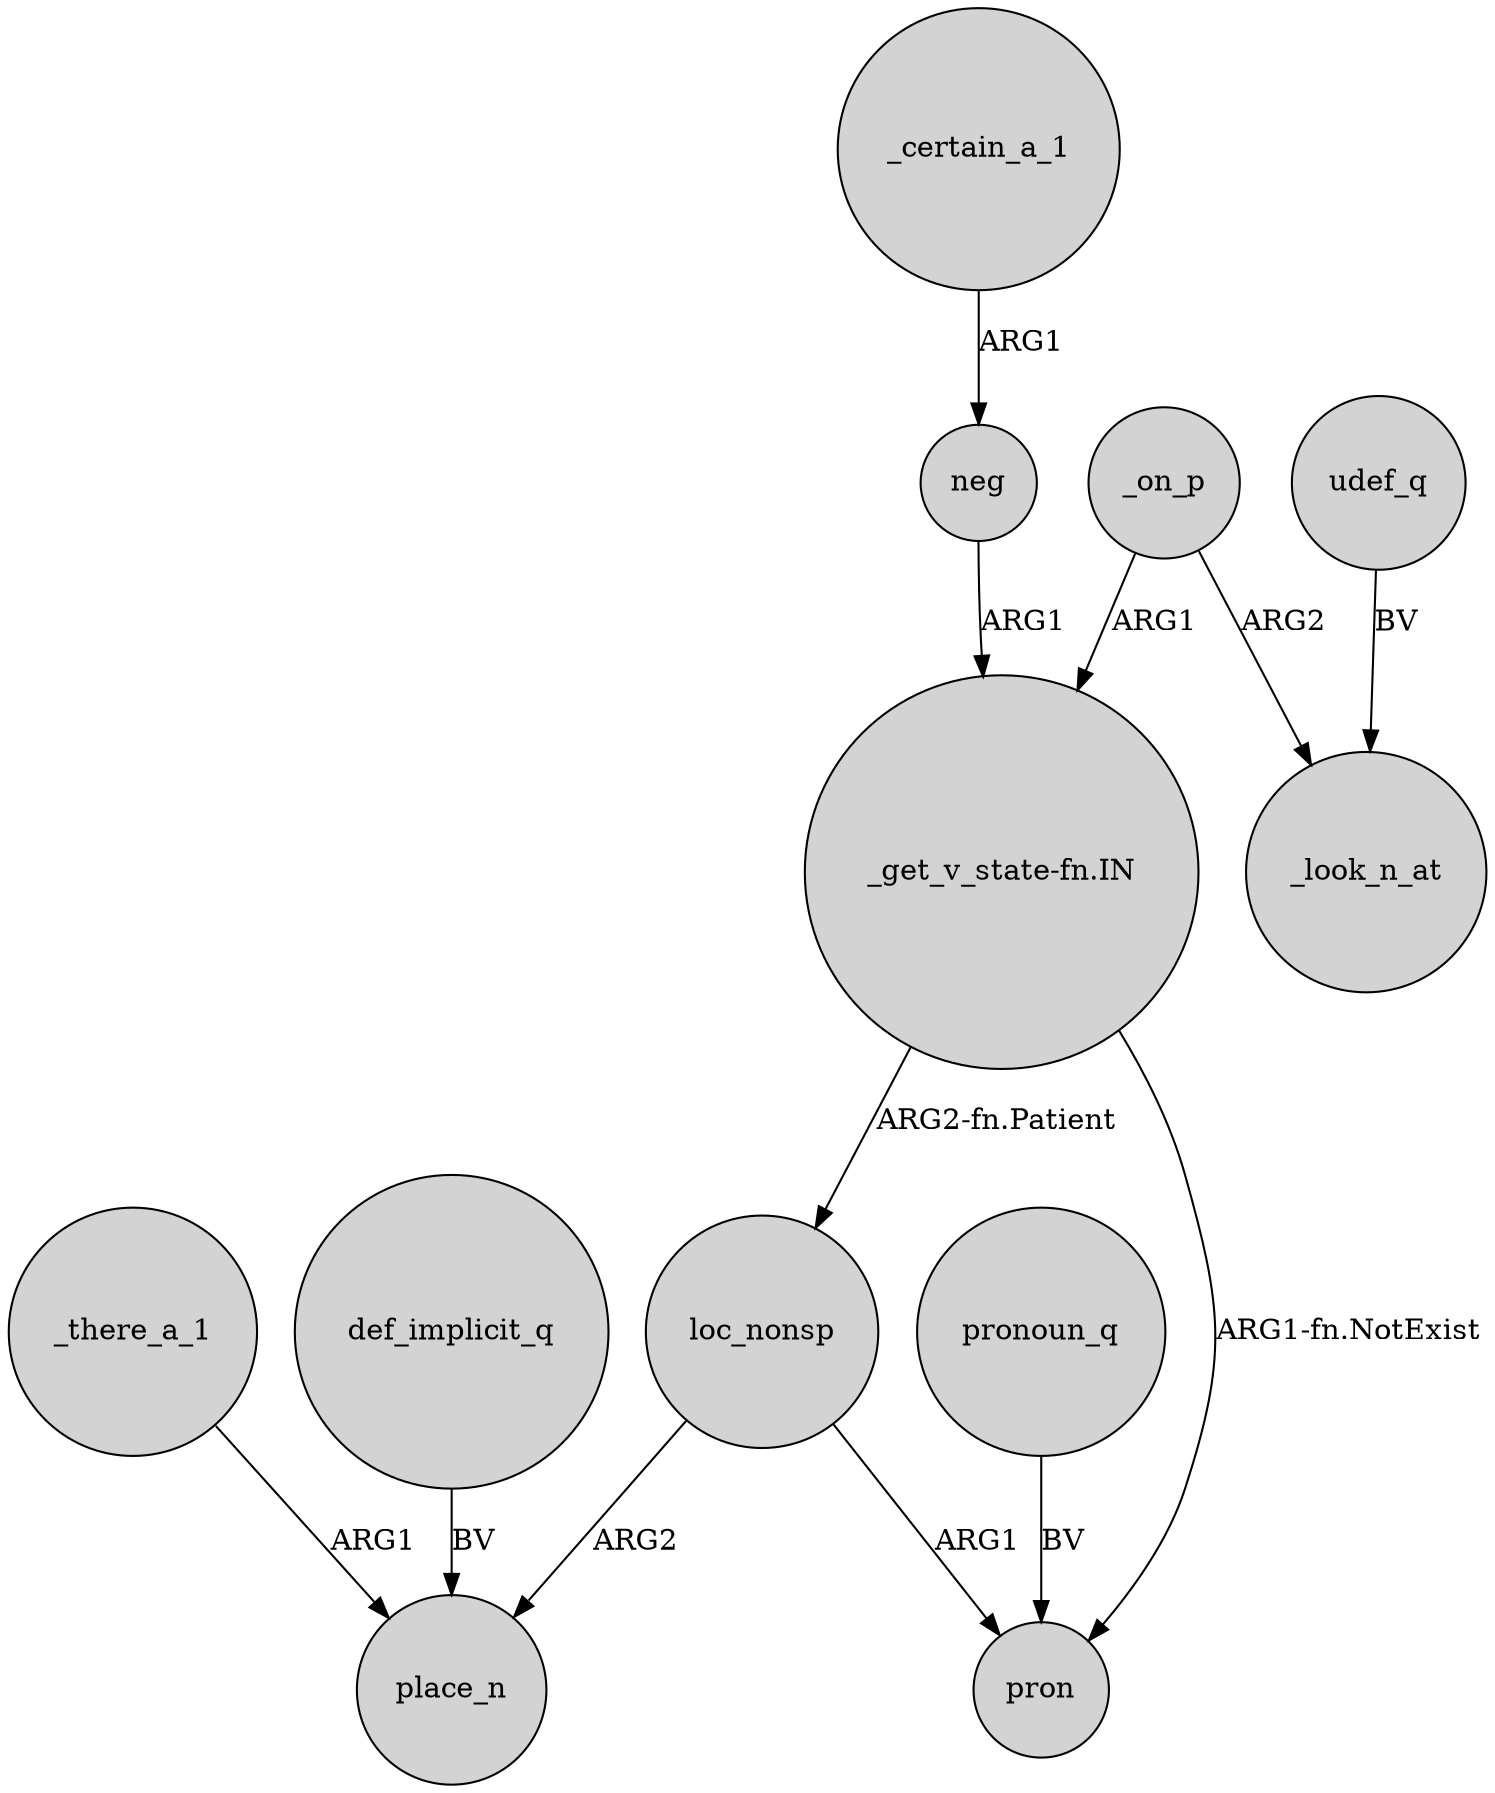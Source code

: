 digraph {
	node [shape=circle style=filled]
	"_get_v_state-fn.IN" -> pron [label="ARG1-fn.NotExist"]
	neg -> "_get_v_state-fn.IN" [label=ARG1]
	loc_nonsp -> place_n [label=ARG2]
	"_get_v_state-fn.IN" -> loc_nonsp [label="ARG2-fn.Patient"]
	_on_p -> _look_n_at [label=ARG2]
	def_implicit_q -> place_n [label=BV]
	udef_q -> _look_n_at [label=BV]
	loc_nonsp -> pron [label=ARG1]
	_on_p -> "_get_v_state-fn.IN" [label=ARG1]
	_there_a_1 -> place_n [label=ARG1]
	_certain_a_1 -> neg [label=ARG1]
	pronoun_q -> pron [label=BV]
}
